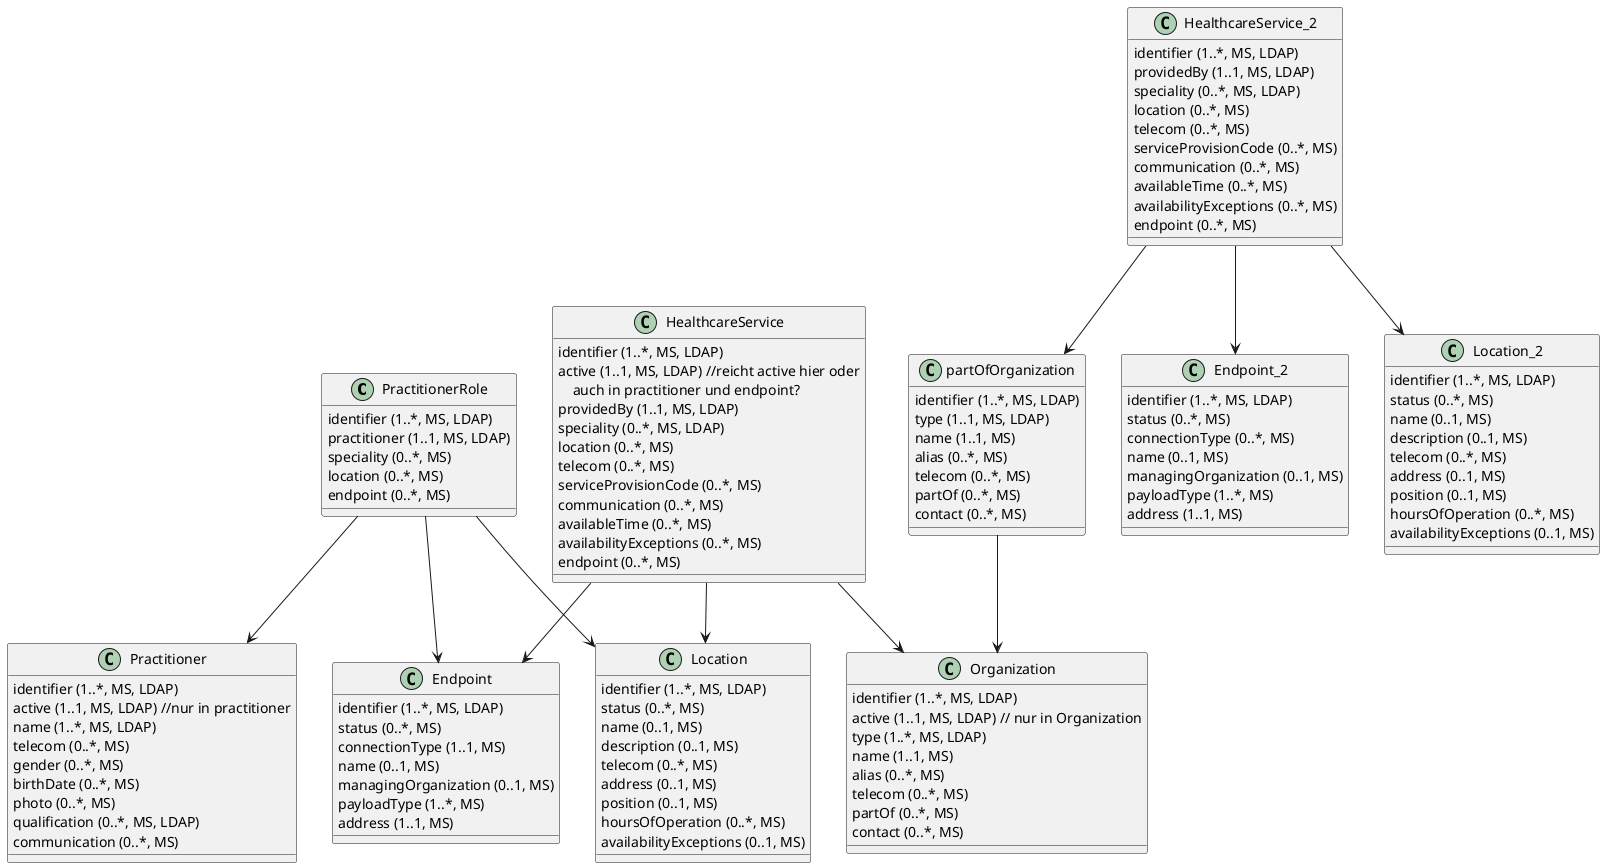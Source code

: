 @startuml
class PractitionerRole {
  {field} identifier (1..*, MS, LDAP)
  {field} practitioner (1..1, MS, LDAP)
  {field} speciality (0..*, MS)
  {field} location (0..*, MS)
  {field} endpoint (0..*, MS)
}
class Practitioner {
  {field} identifier (1..*, MS, LDAP)
  {field} active (1..1, MS, LDAP) //nur in practitioner
  {field} name (1..*, MS, LDAP)
  {field} telecom (0..*, MS)
  {field} gender (0..*, MS)
  {field} birthDate (0..*, MS)
  {field} photo (0..*, MS)
  {field} qualification (0..*, MS, LDAP)
  {field} communication (0..*, MS)
}
class Endpoint {
  {field} identifier (1..*, MS, LDAP)
  {field} status (0..*, MS)
  {field} connectionType (1..1, MS)
  {field} name (0..1, MS)
  {field} managingOrganization (0..1, MS)
  {field} payloadType (1..*, MS)
  {field} address (1..1, MS)
}
class Location {
  {field} identifier (1..*, MS, LDAP)
  {field} status (0..*, MS)
  {field} name (0..1, MS)
  {field} description (0..1, MS)
  {field} telecom (0..*, MS)
  {field} address (0..1, MS)
  {field} position (0..1, MS)
  {field} hoursOfOperation (0..*, MS)
  {field} availabilityExceptions (0..1, MS)
}
class HealthcareService {
  {field} identifier (1..*, MS, LDAP)
  {field} active (1..1, MS, LDAP) //reicht active hier oder\n    auch in practitioner und endpoint?
  {field} providedBy (1..1, MS, LDAP)
  {field} speciality (0..*, MS, LDAP)
  {field} location (0..*, MS)
  {field} telecom (0..*, MS)
  {field} serviceProvisionCode (0..*, MS)
  {field} communication (0..*, MS)
  '{field} appointmentRequired (0..1, MS)
  {field} availableTime (0..*, MS)
  {field} availabilityExceptions (0..*, MS)
  {field} endpoint (0..*, MS)
}
class Organization {
  {field} identifier (1..*, MS, LDAP)
  {field} active (1..1, MS, LDAP) // nur in Organization
  {field} type (1..*, MS, LDAP)
  {field} name (1..1, MS)
  {field} alias (0..*, MS)
  {field} telecom (0..*, MS)
  {field} partOf (0..*, MS)
  {field} contact (0..*, MS)
}

class HealthcareService_2 {
  {field} identifier (1..*, MS, LDAP)
  {field} providedBy (1..1, MS, LDAP)
  {field} speciality (0..*, MS, LDAP)
  {field} location (0..*, MS)
  {field} telecom (0..*, MS)
  {field} serviceProvisionCode (0..*, MS)
  {field} communication (0..*, MS)
  '{field} appointmentRequired (0..1, MS)
  {field} availableTime (0..*, MS)
  {field} availabilityExceptions (0..*, MS)
  {field} endpoint (0..*, MS)
}
class partOfOrganization {
  {field} identifier (1..*, MS, LDAP)
  {field} type (1..1, MS, LDAP)
  {field} name (1..1, MS)
  {field} alias (0..*, MS)
  {field} telecom (0..*, MS)
  {field} partOf (0..*, MS)
  {field} contact (0..*, MS)
}
class Endpoint_2 {
  {field} identifier (1..*, MS, LDAP)
  {field} status (0..*, MS)
  {field} connectionType (0..*, MS)
  {field} name (0..1, MS)
  {field} managingOrganization (0..1, MS)
  {field} payloadType (1..*, MS)
  {field} address (1..1, MS)
}
class Location_2 {
  {field} identifier (1..*, MS, LDAP)
  {field} status (0..*, MS)
  {field} name (0..1, MS)
  {field} description (0..1, MS)
  {field} telecom (0..*, MS)
  {field} address (0..1, MS)
  {field} position (0..1, MS)
  {field} hoursOfOperation (0..*, MS)
  {field} availabilityExceptions (0..1, MS)
}

PractitionerRole --> Practitioner
PractitionerRole --> Endpoint
PractitionerRole --> Location

HealthcareService --> Organization
HealthcareService --> Endpoint
HealthcareService --> Location
partOfOrganization --> Organization
HealthcareService_2 --> partOfOrganization
HealthcareService_2 --> Endpoint_2
HealthcareService_2 --> Location_2

@enduml
